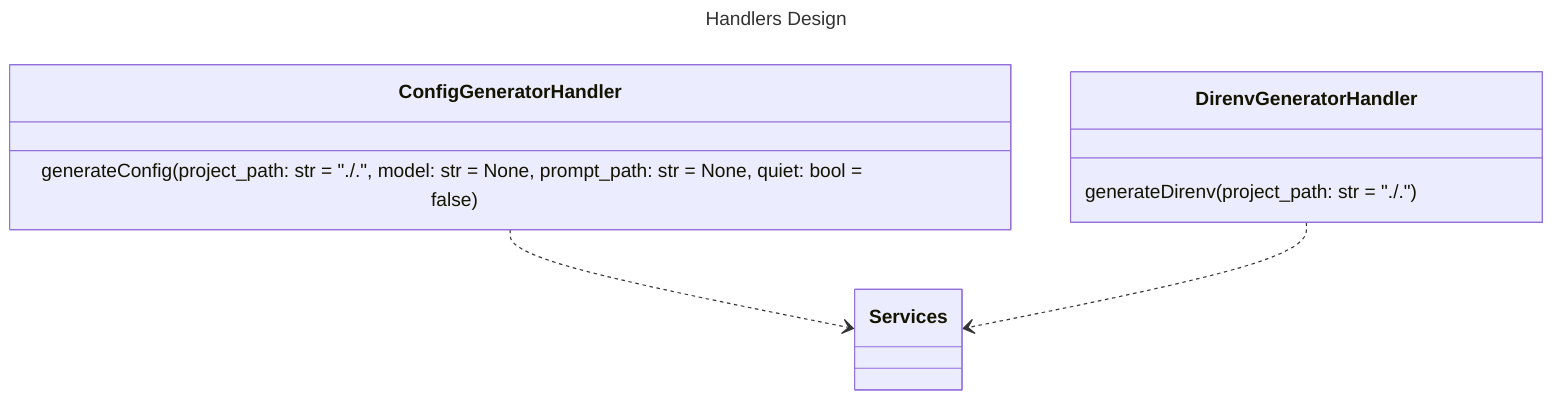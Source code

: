 ---
title: Handlers Design
---
classDiagram
    class ConfigGeneratorHandler {
        generateConfig(project_path: str = "./.", model: str = None, prompt_path: str = None, quiet: bool = false)
    }

    class DirenvGeneratorHandler {
        generateDirenv(project_path: str = "./.")
    }

    ConfigGeneratorHandler  ..> Services
    DirenvGeneratorHandler  ..> Services